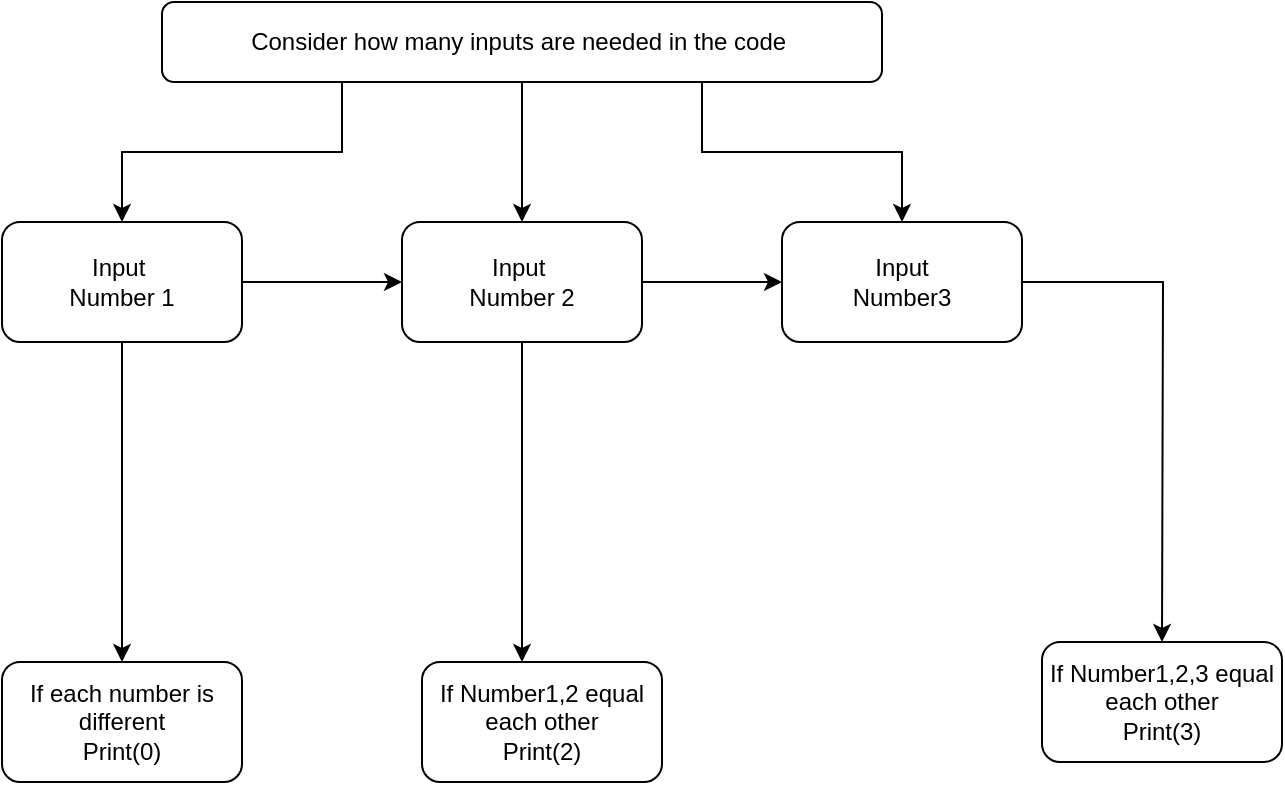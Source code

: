 <mxfile version="24.6.3" type="device">
  <diagram id="C5RBs43oDa-KdzZeNtuy" name="Page-1">
    <mxGraphModel dx="890" dy="537" grid="1" gridSize="10" guides="1" tooltips="1" connect="1" arrows="1" fold="1" page="1" pageScale="1" pageWidth="827" pageHeight="1169" math="0" shadow="0">
      <root>
        <mxCell id="WIyWlLk6GJQsqaUBKTNV-0" />
        <mxCell id="WIyWlLk6GJQsqaUBKTNV-1" parent="WIyWlLk6GJQsqaUBKTNV-0" />
        <mxCell id="8S2misrxKcnWw_mtGbvZ-2" style="edgeStyle=orthogonalEdgeStyle;rounded=0;orthogonalLoop=1;jettySize=auto;html=1;exitX=0.25;exitY=1;exitDx=0;exitDy=0;" edge="1" parent="WIyWlLk6GJQsqaUBKTNV-1" source="WIyWlLk6GJQsqaUBKTNV-3" target="8S2misrxKcnWw_mtGbvZ-1">
          <mxGeometry relative="1" as="geometry" />
        </mxCell>
        <mxCell id="8S2misrxKcnWw_mtGbvZ-3" style="edgeStyle=orthogonalEdgeStyle;rounded=0;orthogonalLoop=1;jettySize=auto;html=1;exitX=0.5;exitY=1;exitDx=0;exitDy=0;" edge="1" parent="WIyWlLk6GJQsqaUBKTNV-1" source="WIyWlLk6GJQsqaUBKTNV-3">
          <mxGeometry relative="1" as="geometry">
            <mxPoint x="440" y="190" as="targetPoint" />
          </mxGeometry>
        </mxCell>
        <mxCell id="8S2misrxKcnWw_mtGbvZ-5" style="edgeStyle=orthogonalEdgeStyle;rounded=0;orthogonalLoop=1;jettySize=auto;html=1;exitX=0.75;exitY=1;exitDx=0;exitDy=0;" edge="1" parent="WIyWlLk6GJQsqaUBKTNV-1" source="WIyWlLk6GJQsqaUBKTNV-3" target="8S2misrxKcnWw_mtGbvZ-4">
          <mxGeometry relative="1" as="geometry" />
        </mxCell>
        <mxCell id="WIyWlLk6GJQsqaUBKTNV-3" value="Consider how many inputs are needed in the code&amp;nbsp;" style="rounded=1;whiteSpace=wrap;html=1;fontSize=12;glass=0;strokeWidth=1;shadow=0;" parent="WIyWlLk6GJQsqaUBKTNV-1" vertex="1">
          <mxGeometry x="260" y="80" width="360" height="40" as="geometry" />
        </mxCell>
        <mxCell id="8S2misrxKcnWw_mtGbvZ-7" style="edgeStyle=orthogonalEdgeStyle;rounded=0;orthogonalLoop=1;jettySize=auto;html=1;entryX=0;entryY=0.5;entryDx=0;entryDy=0;" edge="1" parent="WIyWlLk6GJQsqaUBKTNV-1" source="8S2misrxKcnWw_mtGbvZ-1" target="8S2misrxKcnWw_mtGbvZ-6">
          <mxGeometry relative="1" as="geometry" />
        </mxCell>
        <mxCell id="8S2misrxKcnWw_mtGbvZ-15" style="edgeStyle=orthogonalEdgeStyle;rounded=0;orthogonalLoop=1;jettySize=auto;html=1;" edge="1" parent="WIyWlLk6GJQsqaUBKTNV-1" source="8S2misrxKcnWw_mtGbvZ-1" target="8S2misrxKcnWw_mtGbvZ-13">
          <mxGeometry relative="1" as="geometry" />
        </mxCell>
        <mxCell id="8S2misrxKcnWw_mtGbvZ-1" value="Input&amp;nbsp;&lt;div&gt;Number 1&lt;/div&gt;" style="rounded=1;whiteSpace=wrap;html=1;" vertex="1" parent="WIyWlLk6GJQsqaUBKTNV-1">
          <mxGeometry x="180" y="190" width="120" height="60" as="geometry" />
        </mxCell>
        <mxCell id="8S2misrxKcnWw_mtGbvZ-9" style="edgeStyle=orthogonalEdgeStyle;rounded=0;orthogonalLoop=1;jettySize=auto;html=1;" edge="1" parent="WIyWlLk6GJQsqaUBKTNV-1" source="8S2misrxKcnWw_mtGbvZ-4">
          <mxGeometry relative="1" as="geometry">
            <mxPoint x="760" y="400" as="targetPoint" />
          </mxGeometry>
        </mxCell>
        <mxCell id="8S2misrxKcnWw_mtGbvZ-4" value="Input&lt;div&gt;Number3&lt;/div&gt;" style="rounded=1;whiteSpace=wrap;html=1;" vertex="1" parent="WIyWlLk6GJQsqaUBKTNV-1">
          <mxGeometry x="570" y="190" width="120" height="60" as="geometry" />
        </mxCell>
        <mxCell id="8S2misrxKcnWw_mtGbvZ-8" style="edgeStyle=orthogonalEdgeStyle;rounded=0;orthogonalLoop=1;jettySize=auto;html=1;" edge="1" parent="WIyWlLk6GJQsqaUBKTNV-1" source="8S2misrxKcnWw_mtGbvZ-6" target="8S2misrxKcnWw_mtGbvZ-4">
          <mxGeometry relative="1" as="geometry" />
        </mxCell>
        <mxCell id="8S2misrxKcnWw_mtGbvZ-11" style="edgeStyle=orthogonalEdgeStyle;rounded=0;orthogonalLoop=1;jettySize=auto;html=1;" edge="1" parent="WIyWlLk6GJQsqaUBKTNV-1" source="8S2misrxKcnWw_mtGbvZ-6">
          <mxGeometry relative="1" as="geometry">
            <mxPoint x="440" y="410" as="targetPoint" />
          </mxGeometry>
        </mxCell>
        <mxCell id="8S2misrxKcnWw_mtGbvZ-6" value="Input&amp;nbsp;&lt;div&gt;Number 2&lt;/div&gt;" style="rounded=1;whiteSpace=wrap;html=1;" vertex="1" parent="WIyWlLk6GJQsqaUBKTNV-1">
          <mxGeometry x="380" y="190" width="120" height="60" as="geometry" />
        </mxCell>
        <mxCell id="8S2misrxKcnWw_mtGbvZ-10" value="If Number1,2,3 equal each other&lt;div&gt;Print(3)&lt;/div&gt;" style="rounded=1;whiteSpace=wrap;html=1;" vertex="1" parent="WIyWlLk6GJQsqaUBKTNV-1">
          <mxGeometry x="700" y="400" width="120" height="60" as="geometry" />
        </mxCell>
        <mxCell id="8S2misrxKcnWw_mtGbvZ-12" value="If Number1,2 equal each other&lt;div&gt;Print(2)&lt;/div&gt;" style="rounded=1;whiteSpace=wrap;html=1;" vertex="1" parent="WIyWlLk6GJQsqaUBKTNV-1">
          <mxGeometry x="390" y="410" width="120" height="60" as="geometry" />
        </mxCell>
        <mxCell id="8S2misrxKcnWw_mtGbvZ-13" value="If each number is different&lt;div&gt;Print(0)&lt;/div&gt;" style="rounded=1;whiteSpace=wrap;html=1;" vertex="1" parent="WIyWlLk6GJQsqaUBKTNV-1">
          <mxGeometry x="180" y="410" width="120" height="60" as="geometry" />
        </mxCell>
      </root>
    </mxGraphModel>
  </diagram>
</mxfile>
